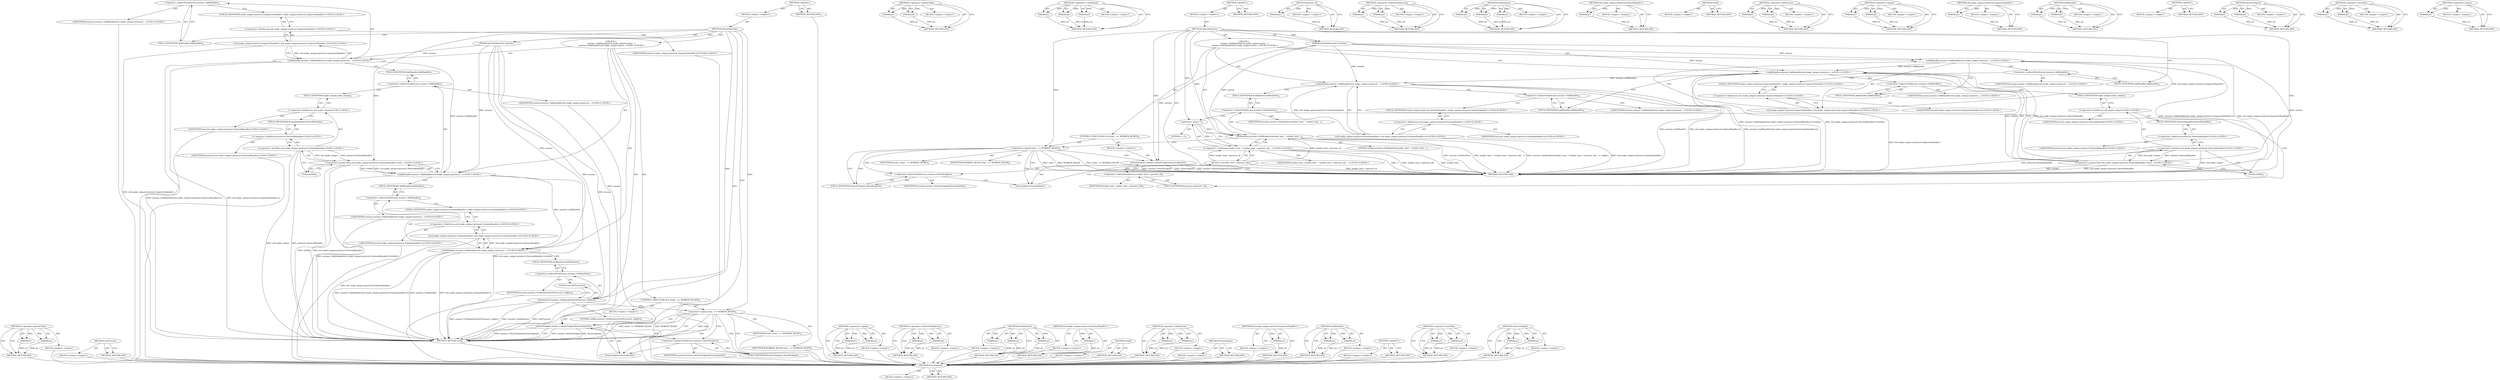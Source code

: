 digraph "&lt;operator&gt;.minus" {
vulnerable_94 [label=<(METHOD,&lt;operator&gt;.greaterThan)>];
vulnerable_95 [label=<(PARAM,p1)>];
vulnerable_96 [label=<(PARAM,p2)>];
vulnerable_97 [label=<(BLOCK,&lt;empty&gt;,&lt;empty&gt;)>];
vulnerable_98 [label=<(METHOD_RETURN,ANY)>];
vulnerable_117 [label=<(METHOD,GetProcess)>];
vulnerable_118 [label=<(BLOCK,&lt;empty&gt;,&lt;empty&gt;)>];
vulnerable_119 [label=<(METHOD_RETURN,ANY)>];
vulnerable_6 [label=<(METHOD,&lt;global&gt;)<SUB>1</SUB>>];
vulnerable_7 [label=<(BLOCK,&lt;empty&gt;,&lt;empty&gt;)<SUB>1</SUB>>];
vulnerable_8 [label=<(METHOD,AttachSession)<SUB>1</SUB>>];
vulnerable_9 [label=<(PARAM,DevToolsSession* session)<SUB>1</SUB>>];
vulnerable_10 [label="<(BLOCK,{
   session-&gt;AddHandler(std::make_unique&lt;proto...,{
   session-&gt;AddHandler(std::make_unique&lt;proto...)<SUB>1</SUB>>"];
vulnerable_11 [label="<(AddHandler,session-&gt;AddHandler(std::make_unique&lt;protocol::...)<SUB>2</SUB>>"];
vulnerable_12 [label=<(&lt;operator&gt;.indirectFieldAccess,session-&gt;AddHandler)<SUB>2</SUB>>];
vulnerable_13 [label="<(IDENTIFIER,session,session-&gt;AddHandler(std::make_unique&lt;protocol::...)<SUB>2</SUB>>"];
vulnerable_14 [label=<(FIELD_IDENTIFIER,AddHandler,AddHandler)<SUB>2</SUB>>];
vulnerable_15 [label="<(std.make_unique&lt;protocol.InspectorHandler&gt;,std::make_unique&lt;protocol::InspectorHandler&gt;())<SUB>2</SUB>>"];
vulnerable_16 [label="<(&lt;operator&gt;.fieldAccess,std::make_unique&lt;protocol::InspectorHandler&gt;)<SUB>2</SUB>>"];
vulnerable_17 [label="<(IDENTIFIER,std,std::make_unique&lt;protocol::InspectorHandler&gt;())<SUB>2</SUB>>"];
vulnerable_18 [label="<(FIELD_IDENTIFIER,make_unique&lt;protocol::InspectorHandler&gt;,make_unique&lt;protocol::InspectorHandler&gt;)<SUB>2</SUB>>"];
vulnerable_19 [label="<(AddHandler,session-&gt;AddHandler(std::make_unique&lt;protocol::...)<SUB>3</SUB>>"];
vulnerable_20 [label=<(&lt;operator&gt;.indirectFieldAccess,session-&gt;AddHandler)<SUB>3</SUB>>];
vulnerable_21 [label="<(IDENTIFIER,session,session-&gt;AddHandler(std::make_unique&lt;protocol::...)<SUB>3</SUB>>"];
vulnerable_22 [label=<(FIELD_IDENTIFIER,AddHandler,AddHandler)<SUB>3</SUB>>];
vulnerable_23 [label="<(&lt;operator&gt;.greaterThan,std::make_unique&lt;protocol::NetworkHandler&gt;(GetI...)<SUB>3</SUB>>"];
vulnerable_24 [label="<(&lt;operator&gt;.lessThan,std::make_unique&lt;protocol::NetworkHandler)<SUB>3</SUB>>"];
vulnerable_25 [label="<(&lt;operator&gt;.fieldAccess,std::make_unique)<SUB>3</SUB>>"];
vulnerable_26 [label="<(IDENTIFIER,std,std::make_unique&lt;protocol::NetworkHandler)<SUB>3</SUB>>"];
vulnerable_27 [label=<(FIELD_IDENTIFIER,make_unique,make_unique)<SUB>3</SUB>>];
vulnerable_28 [label="<(&lt;operator&gt;.fieldAccess,protocol::NetworkHandler)<SUB>3</SUB>>"];
vulnerable_29 [label="<(IDENTIFIER,protocol,std::make_unique&lt;protocol::NetworkHandler)<SUB>3</SUB>>"];
vulnerable_30 [label=<(FIELD_IDENTIFIER,NetworkHandler,NetworkHandler)<SUB>3</SUB>>];
vulnerable_31 [label=<(GetId,GetId())<SUB>3</SUB>>];
vulnerable_32 [label="<(AddHandler,session-&gt;AddHandler(std::make_unique&lt;protocol::...)<SUB>4</SUB>>"];
vulnerable_33 [label=<(&lt;operator&gt;.indirectFieldAccess,session-&gt;AddHandler)<SUB>4</SUB>>];
vulnerable_34 [label="<(IDENTIFIER,session,session-&gt;AddHandler(std::make_unique&lt;protocol::...)<SUB>4</SUB>>"];
vulnerable_35 [label=<(FIELD_IDENTIFIER,AddHandler,AddHandler)<SUB>4</SUB>>];
vulnerable_36 [label="<(std.make_unique&lt;protocol.SchemaHandler&gt;,std::make_unique&lt;protocol::SchemaHandler&gt;())<SUB>4</SUB>>"];
vulnerable_37 [label="<(&lt;operator&gt;.fieldAccess,std::make_unique&lt;protocol::SchemaHandler&gt;)<SUB>4</SUB>>"];
vulnerable_38 [label="<(IDENTIFIER,std,std::make_unique&lt;protocol::SchemaHandler&gt;())<SUB>4</SUB>>"];
vulnerable_39 [label="<(FIELD_IDENTIFIER,make_unique&lt;protocol::SchemaHandler&gt;,make_unique&lt;protocol::SchemaHandler&gt;)<SUB>4</SUB>>"];
vulnerable_40 [label=<(SetRenderer,session-&gt;SetRenderer(GetProcess(), nullptr))<SUB>5</SUB>>];
vulnerable_41 [label=<(&lt;operator&gt;.indirectFieldAccess,session-&gt;SetRenderer)<SUB>5</SUB>>];
vulnerable_42 [label=<(IDENTIFIER,session,session-&gt;SetRenderer(GetProcess(), nullptr))<SUB>5</SUB>>];
vulnerable_43 [label=<(FIELD_IDENTIFIER,SetRenderer,SetRenderer)<SUB>5</SUB>>];
vulnerable_44 [label=<(GetProcess,GetProcess())<SUB>5</SUB>>];
vulnerable_45 [label=<(LITERAL,nullptr,session-&gt;SetRenderer(GetProcess(), nullptr))<SUB>5</SUB>>];
vulnerable_46 [label=<(CONTROL_STRUCTURE,IF,if (state_ == WORKER_READY))<SUB>6</SUB>>];
vulnerable_47 [label=<(&lt;operator&gt;.equals,state_ == WORKER_READY)<SUB>6</SUB>>];
vulnerable_48 [label=<(IDENTIFIER,state_,state_ == WORKER_READY)<SUB>6</SUB>>];
vulnerable_49 [label=<(IDENTIFIER,WORKER_READY,state_ == WORKER_READY)<SUB>6</SUB>>];
vulnerable_50 [label=<(BLOCK,&lt;empty&gt;,&lt;empty&gt;)<SUB>7</SUB>>];
vulnerable_51 [label=<(AttachToAgent,session-&gt;AttachToAgent(EnsureAgent()))<SUB>7</SUB>>];
vulnerable_52 [label=<(&lt;operator&gt;.indirectFieldAccess,session-&gt;AttachToAgent)<SUB>7</SUB>>];
vulnerable_53 [label=<(IDENTIFIER,session,session-&gt;AttachToAgent(EnsureAgent()))<SUB>7</SUB>>];
vulnerable_54 [label=<(FIELD_IDENTIFIER,AttachToAgent,AttachToAgent)<SUB>7</SUB>>];
vulnerable_55 [label=<(EnsureAgent,EnsureAgent())<SUB>7</SUB>>];
vulnerable_56 [label=<(METHOD_RETURN,void)<SUB>1</SUB>>];
vulnerable_58 [label=<(METHOD_RETURN,ANY)<SUB>1</SUB>>];
vulnerable_120 [label=<(METHOD,&lt;operator&gt;.equals)>];
vulnerable_121 [label=<(PARAM,p1)>];
vulnerable_122 [label=<(PARAM,p2)>];
vulnerable_123 [label=<(BLOCK,&lt;empty&gt;,&lt;empty&gt;)>];
vulnerable_124 [label=<(METHOD_RETURN,ANY)>];
vulnerable_80 [label=<(METHOD,&lt;operator&gt;.indirectFieldAccess)>];
vulnerable_81 [label=<(PARAM,p1)>];
vulnerable_82 [label=<(PARAM,p2)>];
vulnerable_83 [label=<(BLOCK,&lt;empty&gt;,&lt;empty&gt;)>];
vulnerable_84 [label=<(METHOD_RETURN,ANY)>];
vulnerable_111 [label=<(METHOD,SetRenderer)>];
vulnerable_112 [label=<(PARAM,p1)>];
vulnerable_113 [label=<(PARAM,p2)>];
vulnerable_114 [label=<(PARAM,p3)>];
vulnerable_115 [label=<(BLOCK,&lt;empty&gt;,&lt;empty&gt;)>];
vulnerable_116 [label=<(METHOD_RETURN,ANY)>];
vulnerable_107 [label=<(METHOD,std.make_unique&lt;protocol.SchemaHandler&gt;)>];
vulnerable_108 [label=<(PARAM,p1)>];
vulnerable_109 [label=<(BLOCK,&lt;empty&gt;,&lt;empty&gt;)>];
vulnerable_110 [label=<(METHOD_RETURN,ANY)>];
vulnerable_104 [label=<(METHOD,GetId)>];
vulnerable_105 [label=<(BLOCK,&lt;empty&gt;,&lt;empty&gt;)>];
vulnerable_106 [label=<(METHOD_RETURN,ANY)>];
vulnerable_89 [label=<(METHOD,&lt;operator&gt;.fieldAccess)>];
vulnerable_90 [label=<(PARAM,p1)>];
vulnerable_91 [label=<(PARAM,p2)>];
vulnerable_92 [label=<(BLOCK,&lt;empty&gt;,&lt;empty&gt;)>];
vulnerable_93 [label=<(METHOD_RETURN,ANY)>];
vulnerable_130 [label=<(METHOD,EnsureAgent)>];
vulnerable_131 [label=<(BLOCK,&lt;empty&gt;,&lt;empty&gt;)>];
vulnerable_132 [label=<(METHOD_RETURN,ANY)>];
vulnerable_85 [label=<(METHOD,std.make_unique&lt;protocol.InspectorHandler&gt;)>];
vulnerable_86 [label=<(PARAM,p1)>];
vulnerable_87 [label=<(BLOCK,&lt;empty&gt;,&lt;empty&gt;)>];
vulnerable_88 [label=<(METHOD_RETURN,ANY)>];
vulnerable_75 [label=<(METHOD,AddHandler)>];
vulnerable_76 [label=<(PARAM,p1)>];
vulnerable_77 [label=<(PARAM,p2)>];
vulnerable_78 [label=<(BLOCK,&lt;empty&gt;,&lt;empty&gt;)>];
vulnerable_79 [label=<(METHOD_RETURN,ANY)>];
vulnerable_69 [label=<(METHOD,&lt;global&gt;)<SUB>1</SUB>>];
vulnerable_70 [label=<(BLOCK,&lt;empty&gt;,&lt;empty&gt;)>];
vulnerable_71 [label=<(METHOD_RETURN,ANY)>];
vulnerable_99 [label=<(METHOD,&lt;operator&gt;.lessThan)>];
vulnerable_100 [label=<(PARAM,p1)>];
vulnerable_101 [label=<(PARAM,p2)>];
vulnerable_102 [label=<(BLOCK,&lt;empty&gt;,&lt;empty&gt;)>];
vulnerable_103 [label=<(METHOD_RETURN,ANY)>];
vulnerable_125 [label=<(METHOD,AttachToAgent)>];
vulnerable_126 [label=<(PARAM,p1)>];
vulnerable_127 [label=<(PARAM,p2)>];
vulnerable_128 [label=<(BLOCK,&lt;empty&gt;,&lt;empty&gt;)>];
vulnerable_129 [label=<(METHOD_RETURN,ANY)>];
fixed_150 [label=<(METHOD,EnsureAgent)>];
fixed_151 [label=<(BLOCK,&lt;empty&gt;,&lt;empty&gt;)>];
fixed_152 [label=<(METHOD_RETURN,ANY)>];
fixed_103 [label=<(METHOD,&lt;operator&gt;.greaterThan)>];
fixed_104 [label=<(PARAM,p1)>];
fixed_105 [label=<(PARAM,p2)>];
fixed_106 [label=<(BLOCK,&lt;empty&gt;,&lt;empty&gt;)>];
fixed_107 [label=<(METHOD_RETURN,ANY)>];
fixed_126 [label=<(METHOD,&lt;operator&gt;.conditional)>];
fixed_127 [label=<(PARAM,p1)>];
fixed_128 [label=<(PARAM,p2)>];
fixed_129 [label=<(PARAM,p3)>];
fixed_130 [label=<(BLOCK,&lt;empty&gt;,&lt;empty&gt;)>];
fixed_131 [label=<(METHOD_RETURN,ANY)>];
fixed_6 [label=<(METHOD,&lt;global&gt;)<SUB>1</SUB>>];
fixed_7 [label=<(BLOCK,&lt;empty&gt;,&lt;empty&gt;)<SUB>1</SUB>>];
fixed_8 [label=<(METHOD,AttachSession)<SUB>1</SUB>>];
fixed_9 [label=<(PARAM,DevToolsSession* session)<SUB>1</SUB>>];
fixed_10 [label="<(BLOCK,{
   session-&gt;AddHandler(std::make_unique&lt;proto...,{
   session-&gt;AddHandler(std::make_unique&lt;proto...)<SUB>1</SUB>>"];
fixed_11 [label="<(AddHandler,session-&gt;AddHandler(std::make_unique&lt;protocol::...)<SUB>2</SUB>>"];
fixed_12 [label=<(&lt;operator&gt;.indirectFieldAccess,session-&gt;AddHandler)<SUB>2</SUB>>];
fixed_13 [label="<(IDENTIFIER,session,session-&gt;AddHandler(std::make_unique&lt;protocol::...)<SUB>2</SUB>>"];
fixed_14 [label=<(FIELD_IDENTIFIER,AddHandler,AddHandler)<SUB>2</SUB>>];
fixed_15 [label="<(std.make_unique&lt;protocol.InspectorHandler&gt;,std::make_unique&lt;protocol::InspectorHandler&gt;())<SUB>2</SUB>>"];
fixed_16 [label="<(&lt;operator&gt;.fieldAccess,std::make_unique&lt;protocol::InspectorHandler&gt;)<SUB>2</SUB>>"];
fixed_17 [label="<(IDENTIFIER,std,std::make_unique&lt;protocol::InspectorHandler&gt;())<SUB>2</SUB>>"];
fixed_18 [label="<(FIELD_IDENTIFIER,make_unique&lt;protocol::InspectorHandler&gt;,make_unique&lt;protocol::InspectorHandler&gt;)<SUB>2</SUB>>"];
fixed_19 [label="<(AddHandler,session-&gt;AddHandler(std::make_unique&lt;protocol::...)<SUB>3</SUB>>"];
fixed_20 [label=<(&lt;operator&gt;.indirectFieldAccess,session-&gt;AddHandler)<SUB>3</SUB>>];
fixed_21 [label="<(IDENTIFIER,session,session-&gt;AddHandler(std::make_unique&lt;protocol::...)<SUB>3</SUB>>"];
fixed_22 [label=<(FIELD_IDENTIFIER,AddHandler,AddHandler)<SUB>3</SUB>>];
fixed_23 [label="<(&lt;operator&gt;.greaterThan,std::make_unique&lt;protocol::NetworkHandler&gt;(GetI...)<SUB>3</SUB>>"];
fixed_24 [label="<(&lt;operator&gt;.lessThan,std::make_unique&lt;protocol::NetworkHandler)<SUB>3</SUB>>"];
fixed_25 [label="<(&lt;operator&gt;.fieldAccess,std::make_unique)<SUB>3</SUB>>"];
fixed_26 [label="<(IDENTIFIER,std,std::make_unique&lt;protocol::NetworkHandler)<SUB>3</SUB>>"];
fixed_27 [label=<(FIELD_IDENTIFIER,make_unique,make_unique)<SUB>3</SUB>>];
fixed_28 [label="<(&lt;operator&gt;.fieldAccess,protocol::NetworkHandler)<SUB>3</SUB>>"];
fixed_29 [label="<(IDENTIFIER,protocol,std::make_unique&lt;protocol::NetworkHandler)<SUB>3</SUB>>"];
fixed_30 [label=<(FIELD_IDENTIFIER,NetworkHandler,NetworkHandler)<SUB>3</SUB>>];
fixed_31 [label=<(GetId,GetId())<SUB>3</SUB>>];
fixed_32 [label="<(AddHandler,session-&gt;AddHandler(std::make_unique&lt;protocol::...)<SUB>4</SUB>>"];
fixed_33 [label=<(&lt;operator&gt;.indirectFieldAccess,session-&gt;AddHandler)<SUB>4</SUB>>];
fixed_34 [label="<(IDENTIFIER,session,session-&gt;AddHandler(std::make_unique&lt;protocol::...)<SUB>4</SUB>>"];
fixed_35 [label=<(FIELD_IDENTIFIER,AddHandler,AddHandler)<SUB>4</SUB>>];
fixed_36 [label="<(std.make_unique&lt;protocol.SchemaHandler&gt;,std::make_unique&lt;protocol::SchemaHandler&gt;())<SUB>4</SUB>>"];
fixed_37 [label="<(&lt;operator&gt;.fieldAccess,std::make_unique&lt;protocol::SchemaHandler&gt;)<SUB>4</SUB>>"];
fixed_38 [label="<(IDENTIFIER,std,std::make_unique&lt;protocol::SchemaHandler&gt;())<SUB>4</SUB>>"];
fixed_39 [label="<(FIELD_IDENTIFIER,make_unique&lt;protocol::SchemaHandler&gt;,make_unique&lt;protocol::SchemaHandler&gt;)<SUB>4</SUB>>"];
fixed_40 [label=<(SetRenderer,session-&gt;SetRenderer(worker_host_ ? worker_host...)<SUB>5</SUB>>];
fixed_41 [label=<(&lt;operator&gt;.indirectFieldAccess,session-&gt;SetRenderer)<SUB>5</SUB>>];
fixed_42 [label=<(IDENTIFIER,session,session-&gt;SetRenderer(worker_host_ ? worker_host...)<SUB>5</SUB>>];
fixed_43 [label=<(FIELD_IDENTIFIER,SetRenderer,SetRenderer)<SUB>5</SUB>>];
fixed_44 [label="<(&lt;operator&gt;.conditional,worker_host_ ? worker_host_-&gt;process_id() : -1)<SUB>5</SUB>>"];
fixed_45 [label="<(IDENTIFIER,worker_host_,worker_host_ ? worker_host_-&gt;process_id() : -1)<SUB>5</SUB>>"];
fixed_46 [label=<(process_id,worker_host_-&gt;process_id())<SUB>5</SUB>>];
fixed_47 [label=<(&lt;operator&gt;.indirectFieldAccess,worker_host_-&gt;process_id)<SUB>5</SUB>>];
fixed_48 [label=<(IDENTIFIER,worker_host_,worker_host_-&gt;process_id())<SUB>5</SUB>>];
fixed_49 [label=<(FIELD_IDENTIFIER,process_id,process_id)<SUB>5</SUB>>];
fixed_50 [label=<(&lt;operator&gt;.minus,-1)<SUB>5</SUB>>];
fixed_51 [label=<(LITERAL,1,-1)<SUB>5</SUB>>];
fixed_52 [label=<(LITERAL,nullptr,session-&gt;SetRenderer(worker_host_ ? worker_host...)<SUB>5</SUB>>];
fixed_53 [label=<(CONTROL_STRUCTURE,IF,if (state_ == WORKER_READY))<SUB>6</SUB>>];
fixed_54 [label=<(&lt;operator&gt;.equals,state_ == WORKER_READY)<SUB>6</SUB>>];
fixed_55 [label=<(IDENTIFIER,state_,state_ == WORKER_READY)<SUB>6</SUB>>];
fixed_56 [label=<(IDENTIFIER,WORKER_READY,state_ == WORKER_READY)<SUB>6</SUB>>];
fixed_57 [label=<(BLOCK,&lt;empty&gt;,&lt;empty&gt;)<SUB>7</SUB>>];
fixed_58 [label=<(AttachToAgent,session-&gt;AttachToAgent(EnsureAgent()))<SUB>7</SUB>>];
fixed_59 [label=<(&lt;operator&gt;.indirectFieldAccess,session-&gt;AttachToAgent)<SUB>7</SUB>>];
fixed_60 [label=<(IDENTIFIER,session,session-&gt;AttachToAgent(EnsureAgent()))<SUB>7</SUB>>];
fixed_61 [label=<(FIELD_IDENTIFIER,AttachToAgent,AttachToAgent)<SUB>7</SUB>>];
fixed_62 [label=<(EnsureAgent,EnsureAgent())<SUB>7</SUB>>];
fixed_63 [label=<(METHOD_RETURN,void)<SUB>1</SUB>>];
fixed_65 [label=<(METHOD_RETURN,ANY)<SUB>1</SUB>>];
fixed_132 [label=<(METHOD,process_id)>];
fixed_133 [label=<(PARAM,p1)>];
fixed_134 [label=<(BLOCK,&lt;empty&gt;,&lt;empty&gt;)>];
fixed_135 [label=<(METHOD_RETURN,ANY)>];
fixed_89 [label=<(METHOD,&lt;operator&gt;.indirectFieldAccess)>];
fixed_90 [label=<(PARAM,p1)>];
fixed_91 [label=<(PARAM,p2)>];
fixed_92 [label=<(BLOCK,&lt;empty&gt;,&lt;empty&gt;)>];
fixed_93 [label=<(METHOD_RETURN,ANY)>];
fixed_120 [label=<(METHOD,SetRenderer)>];
fixed_121 [label=<(PARAM,p1)>];
fixed_122 [label=<(PARAM,p2)>];
fixed_123 [label=<(PARAM,p3)>];
fixed_124 [label=<(BLOCK,&lt;empty&gt;,&lt;empty&gt;)>];
fixed_125 [label=<(METHOD_RETURN,ANY)>];
fixed_116 [label=<(METHOD,std.make_unique&lt;protocol.SchemaHandler&gt;)>];
fixed_117 [label=<(PARAM,p1)>];
fixed_118 [label=<(BLOCK,&lt;empty&gt;,&lt;empty&gt;)>];
fixed_119 [label=<(METHOD_RETURN,ANY)>];
fixed_113 [label=<(METHOD,GetId)>];
fixed_114 [label=<(BLOCK,&lt;empty&gt;,&lt;empty&gt;)>];
fixed_115 [label=<(METHOD_RETURN,ANY)>];
fixed_98 [label=<(METHOD,&lt;operator&gt;.fieldAccess)>];
fixed_99 [label=<(PARAM,p1)>];
fixed_100 [label=<(PARAM,p2)>];
fixed_101 [label=<(BLOCK,&lt;empty&gt;,&lt;empty&gt;)>];
fixed_102 [label=<(METHOD_RETURN,ANY)>];
fixed_140 [label=<(METHOD,&lt;operator&gt;.equals)>];
fixed_141 [label=<(PARAM,p1)>];
fixed_142 [label=<(PARAM,p2)>];
fixed_143 [label=<(BLOCK,&lt;empty&gt;,&lt;empty&gt;)>];
fixed_144 [label=<(METHOD_RETURN,ANY)>];
fixed_94 [label=<(METHOD,std.make_unique&lt;protocol.InspectorHandler&gt;)>];
fixed_95 [label=<(PARAM,p1)>];
fixed_96 [label=<(BLOCK,&lt;empty&gt;,&lt;empty&gt;)>];
fixed_97 [label=<(METHOD_RETURN,ANY)>];
fixed_84 [label=<(METHOD,AddHandler)>];
fixed_85 [label=<(PARAM,p1)>];
fixed_86 [label=<(PARAM,p2)>];
fixed_87 [label=<(BLOCK,&lt;empty&gt;,&lt;empty&gt;)>];
fixed_88 [label=<(METHOD_RETURN,ANY)>];
fixed_78 [label=<(METHOD,&lt;global&gt;)<SUB>1</SUB>>];
fixed_79 [label=<(BLOCK,&lt;empty&gt;,&lt;empty&gt;)>];
fixed_80 [label=<(METHOD_RETURN,ANY)>];
fixed_145 [label=<(METHOD,AttachToAgent)>];
fixed_146 [label=<(PARAM,p1)>];
fixed_147 [label=<(PARAM,p2)>];
fixed_148 [label=<(BLOCK,&lt;empty&gt;,&lt;empty&gt;)>];
fixed_149 [label=<(METHOD_RETURN,ANY)>];
fixed_108 [label=<(METHOD,&lt;operator&gt;.lessThan)>];
fixed_109 [label=<(PARAM,p1)>];
fixed_110 [label=<(PARAM,p2)>];
fixed_111 [label=<(BLOCK,&lt;empty&gt;,&lt;empty&gt;)>];
fixed_112 [label=<(METHOD_RETURN,ANY)>];
fixed_136 [label=<(METHOD,&lt;operator&gt;.minus)>];
fixed_137 [label=<(PARAM,p1)>];
fixed_138 [label=<(BLOCK,&lt;empty&gt;,&lt;empty&gt;)>];
fixed_139 [label=<(METHOD_RETURN,ANY)>];
vulnerable_94 -> vulnerable_95  [key=0, label="AST: "];
vulnerable_94 -> vulnerable_95  [key=1, label="DDG: "];
vulnerable_94 -> vulnerable_97  [key=0, label="AST: "];
vulnerable_94 -> vulnerable_96  [key=0, label="AST: "];
vulnerable_94 -> vulnerable_96  [key=1, label="DDG: "];
vulnerable_94 -> vulnerable_98  [key=0, label="AST: "];
vulnerable_94 -> vulnerable_98  [key=1, label="CFG: "];
vulnerable_95 -> vulnerable_98  [key=0, label="DDG: p1"];
vulnerable_96 -> vulnerable_98  [key=0, label="DDG: p2"];
vulnerable_97 -> fixed_150  [key=0];
vulnerable_98 -> fixed_150  [key=0];
vulnerable_117 -> vulnerable_118  [key=0, label="AST: "];
vulnerable_117 -> vulnerable_119  [key=0, label="AST: "];
vulnerable_117 -> vulnerable_119  [key=1, label="CFG: "];
vulnerable_118 -> fixed_150  [key=0];
vulnerable_119 -> fixed_150  [key=0];
vulnerable_6 -> vulnerable_7  [key=0, label="AST: "];
vulnerable_6 -> vulnerable_58  [key=0, label="AST: "];
vulnerable_6 -> vulnerable_58  [key=1, label="CFG: "];
vulnerable_7 -> vulnerable_8  [key=0, label="AST: "];
vulnerable_8 -> vulnerable_9  [key=0, label="AST: "];
vulnerable_8 -> vulnerable_9  [key=1, label="DDG: "];
vulnerable_8 -> vulnerable_10  [key=0, label="AST: "];
vulnerable_8 -> vulnerable_56  [key=0, label="AST: "];
vulnerable_8 -> vulnerable_14  [key=0, label="CFG: "];
vulnerable_8 -> vulnerable_40  [key=0, label="DDG: "];
vulnerable_8 -> vulnerable_23  [key=0, label="DDG: "];
vulnerable_8 -> vulnerable_47  [key=0, label="DDG: "];
vulnerable_8 -> vulnerable_51  [key=0, label="DDG: "];
vulnerable_9 -> vulnerable_56  [key=0, label="DDG: session"];
vulnerable_9 -> vulnerable_11  [key=0, label="DDG: session"];
vulnerable_9 -> vulnerable_19  [key=0, label="DDG: session"];
vulnerable_9 -> vulnerable_32  [key=0, label="DDG: session"];
vulnerable_9 -> vulnerable_40  [key=0, label="DDG: session"];
vulnerable_9 -> vulnerable_51  [key=0, label="DDG: session"];
vulnerable_10 -> vulnerable_11  [key=0, label="AST: "];
vulnerable_10 -> vulnerable_19  [key=0, label="AST: "];
vulnerable_10 -> vulnerable_32  [key=0, label="AST: "];
vulnerable_10 -> vulnerable_40  [key=0, label="AST: "];
vulnerable_10 -> vulnerable_46  [key=0, label="AST: "];
vulnerable_11 -> vulnerable_12  [key=0, label="AST: "];
vulnerable_11 -> vulnerable_15  [key=0, label="AST: "];
vulnerable_11 -> vulnerable_22  [key=0, label="CFG: "];
vulnerable_11 -> vulnerable_56  [key=0, label="DDG: std::make_unique&lt;protocol::InspectorHandler&gt;()"];
vulnerable_11 -> vulnerable_56  [key=1, label="DDG: session-&gt;AddHandler(std::make_unique&lt;protocol::InspectorHandler&gt;())"];
vulnerable_11 -> vulnerable_19  [key=0, label="DDG: session-&gt;AddHandler"];
vulnerable_12 -> vulnerable_13  [key=0, label="AST: "];
vulnerable_12 -> vulnerable_14  [key=0, label="AST: "];
vulnerable_12 -> vulnerable_18  [key=0, label="CFG: "];
vulnerable_13 -> fixed_150  [key=0];
vulnerable_14 -> vulnerable_12  [key=0, label="CFG: "];
vulnerable_15 -> vulnerable_16  [key=0, label="AST: "];
vulnerable_15 -> vulnerable_11  [key=0, label="CFG: "];
vulnerable_15 -> vulnerable_11  [key=1, label="DDG: std::make_unique&lt;protocol::InspectorHandler&gt;"];
vulnerable_15 -> vulnerable_56  [key=0, label="DDG: std::make_unique&lt;protocol::InspectorHandler&gt;"];
vulnerable_16 -> vulnerable_17  [key=0, label="AST: "];
vulnerable_16 -> vulnerable_18  [key=0, label="AST: "];
vulnerable_16 -> vulnerable_15  [key=0, label="CFG: "];
vulnerable_17 -> fixed_150  [key=0];
vulnerable_18 -> vulnerable_16  [key=0, label="CFG: "];
vulnerable_19 -> vulnerable_20  [key=0, label="AST: "];
vulnerable_19 -> vulnerable_23  [key=0, label="AST: "];
vulnerable_19 -> vulnerable_35  [key=0, label="CFG: "];
vulnerable_19 -> vulnerable_56  [key=0, label="DDG: std::make_unique&lt;protocol::NetworkHandler&gt;(GetId())"];
vulnerable_19 -> vulnerable_56  [key=1, label="DDG: session-&gt;AddHandler(std::make_unique&lt;protocol::NetworkHandler&gt;(GetId()))"];
vulnerable_19 -> vulnerable_32  [key=0, label="DDG: session-&gt;AddHandler"];
vulnerable_20 -> vulnerable_21  [key=0, label="AST: "];
vulnerable_20 -> vulnerable_22  [key=0, label="AST: "];
vulnerable_20 -> vulnerable_27  [key=0, label="CFG: "];
vulnerable_21 -> fixed_150  [key=0];
vulnerable_22 -> vulnerable_20  [key=0, label="CFG: "];
vulnerable_23 -> vulnerable_24  [key=0, label="AST: "];
vulnerable_23 -> vulnerable_31  [key=0, label="AST: "];
vulnerable_23 -> vulnerable_19  [key=0, label="CFG: "];
vulnerable_23 -> vulnerable_19  [key=1, label="DDG: std::make_unique&lt;protocol::NetworkHandler"];
vulnerable_23 -> vulnerable_19  [key=2, label="DDG: GetId()"];
vulnerable_23 -> vulnerable_56  [key=0, label="DDG: std::make_unique&lt;protocol::NetworkHandler"];
vulnerable_23 -> vulnerable_56  [key=1, label="DDG: GetId()"];
vulnerable_24 -> vulnerable_25  [key=0, label="AST: "];
vulnerable_24 -> vulnerable_28  [key=0, label="AST: "];
vulnerable_24 -> vulnerable_31  [key=0, label="CFG: "];
vulnerable_24 -> vulnerable_56  [key=0, label="DDG: std::make_unique"];
vulnerable_24 -> vulnerable_56  [key=1, label="DDG: protocol::NetworkHandler"];
vulnerable_24 -> vulnerable_23  [key=0, label="DDG: std::make_unique"];
vulnerable_24 -> vulnerable_23  [key=1, label="DDG: protocol::NetworkHandler"];
vulnerable_25 -> vulnerable_26  [key=0, label="AST: "];
vulnerable_25 -> vulnerable_27  [key=0, label="AST: "];
vulnerable_25 -> vulnerable_30  [key=0, label="CFG: "];
vulnerable_26 -> fixed_150  [key=0];
vulnerable_27 -> vulnerable_25  [key=0, label="CFG: "];
vulnerable_28 -> vulnerable_29  [key=0, label="AST: "];
vulnerable_28 -> vulnerable_30  [key=0, label="AST: "];
vulnerable_28 -> vulnerable_24  [key=0, label="CFG: "];
vulnerable_29 -> fixed_150  [key=0];
vulnerable_30 -> vulnerable_28  [key=0, label="CFG: "];
vulnerable_31 -> vulnerable_23  [key=0, label="CFG: "];
vulnerable_32 -> vulnerable_33  [key=0, label="AST: "];
vulnerable_32 -> vulnerable_36  [key=0, label="AST: "];
vulnerable_32 -> vulnerable_43  [key=0, label="CFG: "];
vulnerable_32 -> vulnerable_56  [key=0, label="DDG: session-&gt;AddHandler"];
vulnerable_32 -> vulnerable_56  [key=1, label="DDG: std::make_unique&lt;protocol::SchemaHandler&gt;()"];
vulnerable_32 -> vulnerable_56  [key=2, label="DDG: session-&gt;AddHandler(std::make_unique&lt;protocol::SchemaHandler&gt;())"];
vulnerable_33 -> vulnerable_34  [key=0, label="AST: "];
vulnerable_33 -> vulnerable_35  [key=0, label="AST: "];
vulnerable_33 -> vulnerable_39  [key=0, label="CFG: "];
vulnerable_34 -> fixed_150  [key=0];
vulnerable_35 -> vulnerable_33  [key=0, label="CFG: "];
vulnerable_36 -> vulnerable_37  [key=0, label="AST: "];
vulnerable_36 -> vulnerable_32  [key=0, label="CFG: "];
vulnerable_36 -> vulnerable_32  [key=1, label="DDG: std::make_unique&lt;protocol::SchemaHandler&gt;"];
vulnerable_36 -> vulnerable_56  [key=0, label="DDG: std::make_unique&lt;protocol::SchemaHandler&gt;"];
vulnerable_37 -> vulnerable_38  [key=0, label="AST: "];
vulnerable_37 -> vulnerable_39  [key=0, label="AST: "];
vulnerable_37 -> vulnerable_36  [key=0, label="CFG: "];
vulnerable_38 -> fixed_150  [key=0];
vulnerable_39 -> vulnerable_37  [key=0, label="CFG: "];
vulnerable_40 -> vulnerable_41  [key=0, label="AST: "];
vulnerable_40 -> vulnerable_44  [key=0, label="AST: "];
vulnerable_40 -> vulnerable_45  [key=0, label="AST: "];
vulnerable_40 -> vulnerable_47  [key=0, label="CFG: "];
vulnerable_40 -> vulnerable_56  [key=0, label="DDG: session-&gt;SetRenderer"];
vulnerable_40 -> vulnerable_56  [key=1, label="DDG: GetProcess()"];
vulnerable_40 -> vulnerable_56  [key=2, label="DDG: session-&gt;SetRenderer(GetProcess(), nullptr)"];
vulnerable_41 -> vulnerable_42  [key=0, label="AST: "];
vulnerable_41 -> vulnerable_43  [key=0, label="AST: "];
vulnerable_41 -> vulnerable_44  [key=0, label="CFG: "];
vulnerable_42 -> fixed_150  [key=0];
vulnerable_43 -> vulnerable_41  [key=0, label="CFG: "];
vulnerable_44 -> vulnerable_40  [key=0, label="CFG: "];
vulnerable_45 -> fixed_150  [key=0];
vulnerable_46 -> vulnerable_47  [key=0, label="AST: "];
vulnerable_46 -> vulnerable_50  [key=0, label="AST: "];
vulnerable_47 -> vulnerable_48  [key=0, label="AST: "];
vulnerable_47 -> vulnerable_49  [key=0, label="AST: "];
vulnerable_47 -> vulnerable_56  [key=0, label="CFG: "];
vulnerable_47 -> vulnerable_56  [key=1, label="DDG: state_"];
vulnerable_47 -> vulnerable_56  [key=2, label="DDG: state_ == WORKER_READY"];
vulnerable_47 -> vulnerable_56  [key=3, label="DDG: WORKER_READY"];
vulnerable_47 -> vulnerable_54  [key=0, label="CFG: "];
vulnerable_47 -> vulnerable_54  [key=1, label="CDG: "];
vulnerable_47 -> vulnerable_51  [key=0, label="CDG: "];
vulnerable_47 -> vulnerable_52  [key=0, label="CDG: "];
vulnerable_47 -> vulnerable_55  [key=0, label="CDG: "];
vulnerable_48 -> fixed_150  [key=0];
vulnerable_49 -> fixed_150  [key=0];
vulnerable_50 -> vulnerable_51  [key=0, label="AST: "];
vulnerable_51 -> vulnerable_52  [key=0, label="AST: "];
vulnerable_51 -> vulnerable_55  [key=0, label="AST: "];
vulnerable_51 -> vulnerable_56  [key=0, label="CFG: "];
vulnerable_51 -> vulnerable_56  [key=1, label="DDG: session-&gt;AttachToAgent"];
vulnerable_51 -> vulnerable_56  [key=2, label="DDG: EnsureAgent()"];
vulnerable_51 -> vulnerable_56  [key=3, label="DDG: session-&gt;AttachToAgent(EnsureAgent())"];
vulnerable_52 -> vulnerable_53  [key=0, label="AST: "];
vulnerable_52 -> vulnerable_54  [key=0, label="AST: "];
vulnerable_52 -> vulnerable_55  [key=0, label="CFG: "];
vulnerable_53 -> fixed_150  [key=0];
vulnerable_54 -> vulnerable_52  [key=0, label="CFG: "];
vulnerable_55 -> vulnerable_51  [key=0, label="CFG: "];
vulnerable_56 -> fixed_150  [key=0];
vulnerable_58 -> fixed_150  [key=0];
vulnerable_120 -> vulnerable_121  [key=0, label="AST: "];
vulnerable_120 -> vulnerable_121  [key=1, label="DDG: "];
vulnerable_120 -> vulnerable_123  [key=0, label="AST: "];
vulnerable_120 -> vulnerable_122  [key=0, label="AST: "];
vulnerable_120 -> vulnerable_122  [key=1, label="DDG: "];
vulnerable_120 -> vulnerable_124  [key=0, label="AST: "];
vulnerable_120 -> vulnerable_124  [key=1, label="CFG: "];
vulnerable_121 -> vulnerable_124  [key=0, label="DDG: p1"];
vulnerable_122 -> vulnerable_124  [key=0, label="DDG: p2"];
vulnerable_123 -> fixed_150  [key=0];
vulnerable_124 -> fixed_150  [key=0];
vulnerable_80 -> vulnerable_81  [key=0, label="AST: "];
vulnerable_80 -> vulnerable_81  [key=1, label="DDG: "];
vulnerable_80 -> vulnerable_83  [key=0, label="AST: "];
vulnerable_80 -> vulnerable_82  [key=0, label="AST: "];
vulnerable_80 -> vulnerable_82  [key=1, label="DDG: "];
vulnerable_80 -> vulnerable_84  [key=0, label="AST: "];
vulnerable_80 -> vulnerable_84  [key=1, label="CFG: "];
vulnerable_81 -> vulnerable_84  [key=0, label="DDG: p1"];
vulnerable_82 -> vulnerable_84  [key=0, label="DDG: p2"];
vulnerable_83 -> fixed_150  [key=0];
vulnerable_84 -> fixed_150  [key=0];
vulnerable_111 -> vulnerable_112  [key=0, label="AST: "];
vulnerable_111 -> vulnerable_112  [key=1, label="DDG: "];
vulnerable_111 -> vulnerable_115  [key=0, label="AST: "];
vulnerable_111 -> vulnerable_113  [key=0, label="AST: "];
vulnerable_111 -> vulnerable_113  [key=1, label="DDG: "];
vulnerable_111 -> vulnerable_116  [key=0, label="AST: "];
vulnerable_111 -> vulnerable_116  [key=1, label="CFG: "];
vulnerable_111 -> vulnerable_114  [key=0, label="AST: "];
vulnerable_111 -> vulnerable_114  [key=1, label="DDG: "];
vulnerable_112 -> vulnerable_116  [key=0, label="DDG: p1"];
vulnerable_113 -> vulnerable_116  [key=0, label="DDG: p2"];
vulnerable_114 -> vulnerable_116  [key=0, label="DDG: p3"];
vulnerable_115 -> fixed_150  [key=0];
vulnerable_116 -> fixed_150  [key=0];
vulnerable_107 -> vulnerable_108  [key=0, label="AST: "];
vulnerable_107 -> vulnerable_108  [key=1, label="DDG: "];
vulnerable_107 -> vulnerable_109  [key=0, label="AST: "];
vulnerable_107 -> vulnerable_110  [key=0, label="AST: "];
vulnerable_107 -> vulnerable_110  [key=1, label="CFG: "];
vulnerable_108 -> vulnerable_110  [key=0, label="DDG: p1"];
vulnerable_109 -> fixed_150  [key=0];
vulnerable_110 -> fixed_150  [key=0];
vulnerable_104 -> vulnerable_105  [key=0, label="AST: "];
vulnerable_104 -> vulnerable_106  [key=0, label="AST: "];
vulnerable_104 -> vulnerable_106  [key=1, label="CFG: "];
vulnerable_105 -> fixed_150  [key=0];
vulnerable_106 -> fixed_150  [key=0];
vulnerable_89 -> vulnerable_90  [key=0, label="AST: "];
vulnerable_89 -> vulnerable_90  [key=1, label="DDG: "];
vulnerable_89 -> vulnerable_92  [key=0, label="AST: "];
vulnerable_89 -> vulnerable_91  [key=0, label="AST: "];
vulnerable_89 -> vulnerable_91  [key=1, label="DDG: "];
vulnerable_89 -> vulnerable_93  [key=0, label="AST: "];
vulnerable_89 -> vulnerable_93  [key=1, label="CFG: "];
vulnerable_90 -> vulnerable_93  [key=0, label="DDG: p1"];
vulnerable_91 -> vulnerable_93  [key=0, label="DDG: p2"];
vulnerable_92 -> fixed_150  [key=0];
vulnerable_93 -> fixed_150  [key=0];
vulnerable_130 -> vulnerable_131  [key=0, label="AST: "];
vulnerable_130 -> vulnerable_132  [key=0, label="AST: "];
vulnerable_130 -> vulnerable_132  [key=1, label="CFG: "];
vulnerable_131 -> fixed_150  [key=0];
vulnerable_132 -> fixed_150  [key=0];
vulnerable_85 -> vulnerable_86  [key=0, label="AST: "];
vulnerable_85 -> vulnerable_86  [key=1, label="DDG: "];
vulnerable_85 -> vulnerable_87  [key=0, label="AST: "];
vulnerable_85 -> vulnerable_88  [key=0, label="AST: "];
vulnerable_85 -> vulnerable_88  [key=1, label="CFG: "];
vulnerable_86 -> vulnerable_88  [key=0, label="DDG: p1"];
vulnerable_87 -> fixed_150  [key=0];
vulnerable_88 -> fixed_150  [key=0];
vulnerable_75 -> vulnerable_76  [key=0, label="AST: "];
vulnerable_75 -> vulnerable_76  [key=1, label="DDG: "];
vulnerable_75 -> vulnerable_78  [key=0, label="AST: "];
vulnerable_75 -> vulnerable_77  [key=0, label="AST: "];
vulnerable_75 -> vulnerable_77  [key=1, label="DDG: "];
vulnerable_75 -> vulnerable_79  [key=0, label="AST: "];
vulnerable_75 -> vulnerable_79  [key=1, label="CFG: "];
vulnerable_76 -> vulnerable_79  [key=0, label="DDG: p1"];
vulnerable_77 -> vulnerable_79  [key=0, label="DDG: p2"];
vulnerable_78 -> fixed_150  [key=0];
vulnerable_79 -> fixed_150  [key=0];
vulnerable_69 -> vulnerable_70  [key=0, label="AST: "];
vulnerable_69 -> vulnerable_71  [key=0, label="AST: "];
vulnerable_69 -> vulnerable_71  [key=1, label="CFG: "];
vulnerable_70 -> fixed_150  [key=0];
vulnerable_71 -> fixed_150  [key=0];
vulnerable_99 -> vulnerable_100  [key=0, label="AST: "];
vulnerable_99 -> vulnerable_100  [key=1, label="DDG: "];
vulnerable_99 -> vulnerable_102  [key=0, label="AST: "];
vulnerable_99 -> vulnerable_101  [key=0, label="AST: "];
vulnerable_99 -> vulnerable_101  [key=1, label="DDG: "];
vulnerable_99 -> vulnerable_103  [key=0, label="AST: "];
vulnerable_99 -> vulnerable_103  [key=1, label="CFG: "];
vulnerable_100 -> vulnerable_103  [key=0, label="DDG: p1"];
vulnerable_101 -> vulnerable_103  [key=0, label="DDG: p2"];
vulnerable_102 -> fixed_150  [key=0];
vulnerable_103 -> fixed_150  [key=0];
vulnerable_125 -> vulnerable_126  [key=0, label="AST: "];
vulnerable_125 -> vulnerable_126  [key=1, label="DDG: "];
vulnerable_125 -> vulnerable_128  [key=0, label="AST: "];
vulnerable_125 -> vulnerable_127  [key=0, label="AST: "];
vulnerable_125 -> vulnerable_127  [key=1, label="DDG: "];
vulnerable_125 -> vulnerable_129  [key=0, label="AST: "];
vulnerable_125 -> vulnerable_129  [key=1, label="CFG: "];
vulnerable_126 -> vulnerable_129  [key=0, label="DDG: p1"];
vulnerable_127 -> vulnerable_129  [key=0, label="DDG: p2"];
vulnerable_128 -> fixed_150  [key=0];
vulnerable_129 -> fixed_150  [key=0];
fixed_150 -> fixed_151  [key=0, label="AST: "];
fixed_150 -> fixed_152  [key=0, label="AST: "];
fixed_150 -> fixed_152  [key=1, label="CFG: "];
fixed_103 -> fixed_104  [key=0, label="AST: "];
fixed_103 -> fixed_104  [key=1, label="DDG: "];
fixed_103 -> fixed_106  [key=0, label="AST: "];
fixed_103 -> fixed_105  [key=0, label="AST: "];
fixed_103 -> fixed_105  [key=1, label="DDG: "];
fixed_103 -> fixed_107  [key=0, label="AST: "];
fixed_103 -> fixed_107  [key=1, label="CFG: "];
fixed_104 -> fixed_107  [key=0, label="DDG: p1"];
fixed_105 -> fixed_107  [key=0, label="DDG: p2"];
fixed_126 -> fixed_127  [key=0, label="AST: "];
fixed_126 -> fixed_127  [key=1, label="DDG: "];
fixed_126 -> fixed_130  [key=0, label="AST: "];
fixed_126 -> fixed_128  [key=0, label="AST: "];
fixed_126 -> fixed_128  [key=1, label="DDG: "];
fixed_126 -> fixed_131  [key=0, label="AST: "];
fixed_126 -> fixed_131  [key=1, label="CFG: "];
fixed_126 -> fixed_129  [key=0, label="AST: "];
fixed_126 -> fixed_129  [key=1, label="DDG: "];
fixed_127 -> fixed_131  [key=0, label="DDG: p1"];
fixed_128 -> fixed_131  [key=0, label="DDG: p2"];
fixed_129 -> fixed_131  [key=0, label="DDG: p3"];
fixed_6 -> fixed_7  [key=0, label="AST: "];
fixed_6 -> fixed_65  [key=0, label="AST: "];
fixed_6 -> fixed_65  [key=1, label="CFG: "];
fixed_7 -> fixed_8  [key=0, label="AST: "];
fixed_8 -> fixed_9  [key=0, label="AST: "];
fixed_8 -> fixed_9  [key=1, label="DDG: "];
fixed_8 -> fixed_10  [key=0, label="AST: "];
fixed_8 -> fixed_63  [key=0, label="AST: "];
fixed_8 -> fixed_14  [key=0, label="CFG: "];
fixed_8 -> fixed_40  [key=0, label="DDG: "];
fixed_8 -> fixed_23  [key=0, label="DDG: "];
fixed_8 -> fixed_54  [key=0, label="DDG: "];
fixed_8 -> fixed_50  [key=0, label="DDG: "];
fixed_8 -> fixed_58  [key=0, label="DDG: "];
fixed_9 -> fixed_63  [key=0, label="DDG: session"];
fixed_9 -> fixed_11  [key=0, label="DDG: session"];
fixed_9 -> fixed_19  [key=0, label="DDG: session"];
fixed_9 -> fixed_32  [key=0, label="DDG: session"];
fixed_9 -> fixed_40  [key=0, label="DDG: session"];
fixed_9 -> fixed_58  [key=0, label="DDG: session"];
fixed_10 -> fixed_11  [key=0, label="AST: "];
fixed_10 -> fixed_19  [key=0, label="AST: "];
fixed_10 -> fixed_32  [key=0, label="AST: "];
fixed_10 -> fixed_40  [key=0, label="AST: "];
fixed_10 -> fixed_53  [key=0, label="AST: "];
fixed_11 -> fixed_12  [key=0, label="AST: "];
fixed_11 -> fixed_15  [key=0, label="AST: "];
fixed_11 -> fixed_22  [key=0, label="CFG: "];
fixed_11 -> fixed_63  [key=0, label="DDG: std::make_unique&lt;protocol::InspectorHandler&gt;()"];
fixed_11 -> fixed_63  [key=1, label="DDG: session-&gt;AddHandler(std::make_unique&lt;protocol::InspectorHandler&gt;())"];
fixed_11 -> fixed_19  [key=0, label="DDG: session-&gt;AddHandler"];
fixed_12 -> fixed_13  [key=0, label="AST: "];
fixed_12 -> fixed_14  [key=0, label="AST: "];
fixed_12 -> fixed_18  [key=0, label="CFG: "];
fixed_14 -> fixed_12  [key=0, label="CFG: "];
fixed_15 -> fixed_16  [key=0, label="AST: "];
fixed_15 -> fixed_11  [key=0, label="CFG: "];
fixed_15 -> fixed_11  [key=1, label="DDG: std::make_unique&lt;protocol::InspectorHandler&gt;"];
fixed_15 -> fixed_63  [key=0, label="DDG: std::make_unique&lt;protocol::InspectorHandler&gt;"];
fixed_16 -> fixed_17  [key=0, label="AST: "];
fixed_16 -> fixed_18  [key=0, label="AST: "];
fixed_16 -> fixed_15  [key=0, label="CFG: "];
fixed_18 -> fixed_16  [key=0, label="CFG: "];
fixed_19 -> fixed_20  [key=0, label="AST: "];
fixed_19 -> fixed_23  [key=0, label="AST: "];
fixed_19 -> fixed_35  [key=0, label="CFG: "];
fixed_19 -> fixed_63  [key=0, label="DDG: std::make_unique&lt;protocol::NetworkHandler&gt;(GetId())"];
fixed_19 -> fixed_63  [key=1, label="DDG: session-&gt;AddHandler(std::make_unique&lt;protocol::NetworkHandler&gt;(GetId()))"];
fixed_19 -> fixed_32  [key=0, label="DDG: session-&gt;AddHandler"];
fixed_20 -> fixed_21  [key=0, label="AST: "];
fixed_20 -> fixed_22  [key=0, label="AST: "];
fixed_20 -> fixed_27  [key=0, label="CFG: "];
fixed_22 -> fixed_20  [key=0, label="CFG: "];
fixed_23 -> fixed_24  [key=0, label="AST: "];
fixed_23 -> fixed_31  [key=0, label="AST: "];
fixed_23 -> fixed_19  [key=0, label="CFG: "];
fixed_23 -> fixed_19  [key=1, label="DDG: std::make_unique&lt;protocol::NetworkHandler"];
fixed_23 -> fixed_19  [key=2, label="DDG: GetId()"];
fixed_23 -> fixed_63  [key=0, label="DDG: std::make_unique&lt;protocol::NetworkHandler"];
fixed_23 -> fixed_63  [key=1, label="DDG: GetId()"];
fixed_24 -> fixed_25  [key=0, label="AST: "];
fixed_24 -> fixed_28  [key=0, label="AST: "];
fixed_24 -> fixed_31  [key=0, label="CFG: "];
fixed_24 -> fixed_63  [key=0, label="DDG: std::make_unique"];
fixed_24 -> fixed_63  [key=1, label="DDG: protocol::NetworkHandler"];
fixed_24 -> fixed_23  [key=0, label="DDG: std::make_unique"];
fixed_24 -> fixed_23  [key=1, label="DDG: protocol::NetworkHandler"];
fixed_25 -> fixed_26  [key=0, label="AST: "];
fixed_25 -> fixed_27  [key=0, label="AST: "];
fixed_25 -> fixed_30  [key=0, label="CFG: "];
fixed_27 -> fixed_25  [key=0, label="CFG: "];
fixed_28 -> fixed_29  [key=0, label="AST: "];
fixed_28 -> fixed_30  [key=0, label="AST: "];
fixed_28 -> fixed_24  [key=0, label="CFG: "];
fixed_30 -> fixed_28  [key=0, label="CFG: "];
fixed_31 -> fixed_23  [key=0, label="CFG: "];
fixed_32 -> fixed_33  [key=0, label="AST: "];
fixed_32 -> fixed_36  [key=0, label="AST: "];
fixed_32 -> fixed_43  [key=0, label="CFG: "];
fixed_32 -> fixed_63  [key=0, label="DDG: session-&gt;AddHandler"];
fixed_32 -> fixed_63  [key=1, label="DDG: std::make_unique&lt;protocol::SchemaHandler&gt;()"];
fixed_32 -> fixed_63  [key=2, label="DDG: session-&gt;AddHandler(std::make_unique&lt;protocol::SchemaHandler&gt;())"];
fixed_33 -> fixed_34  [key=0, label="AST: "];
fixed_33 -> fixed_35  [key=0, label="AST: "];
fixed_33 -> fixed_39  [key=0, label="CFG: "];
fixed_35 -> fixed_33  [key=0, label="CFG: "];
fixed_36 -> fixed_37  [key=0, label="AST: "];
fixed_36 -> fixed_32  [key=0, label="CFG: "];
fixed_36 -> fixed_32  [key=1, label="DDG: std::make_unique&lt;protocol::SchemaHandler&gt;"];
fixed_36 -> fixed_63  [key=0, label="DDG: std::make_unique&lt;protocol::SchemaHandler&gt;"];
fixed_37 -> fixed_38  [key=0, label="AST: "];
fixed_37 -> fixed_39  [key=0, label="AST: "];
fixed_37 -> fixed_36  [key=0, label="CFG: "];
fixed_39 -> fixed_37  [key=0, label="CFG: "];
fixed_40 -> fixed_41  [key=0, label="AST: "];
fixed_40 -> fixed_44  [key=0, label="AST: "];
fixed_40 -> fixed_52  [key=0, label="AST: "];
fixed_40 -> fixed_54  [key=0, label="CFG: "];
fixed_40 -> fixed_63  [key=0, label="DDG: session-&gt;SetRenderer"];
fixed_40 -> fixed_63  [key=1, label="DDG: worker_host_ ? worker_host_-&gt;process_id() : -1"];
fixed_40 -> fixed_63  [key=2, label="DDG: session-&gt;SetRenderer(worker_host_ ? worker_host_-&gt;process_id() : -1, nullptr)"];
fixed_41 -> fixed_42  [key=0, label="AST: "];
fixed_41 -> fixed_43  [key=0, label="AST: "];
fixed_41 -> fixed_49  [key=0, label="CFG: "];
fixed_41 -> fixed_50  [key=0, label="CFG: "];
fixed_43 -> fixed_41  [key=0, label="CFG: "];
fixed_44 -> fixed_45  [key=0, label="AST: "];
fixed_44 -> fixed_46  [key=0, label="AST: "];
fixed_44 -> fixed_50  [key=0, label="AST: "];
fixed_44 -> fixed_40  [key=0, label="CFG: "];
fixed_44 -> fixed_63  [key=0, label="DDG: worker_host_"];
fixed_44 -> fixed_63  [key=1, label="DDG: -1"];
fixed_44 -> fixed_63  [key=2, label="DDG: worker_host_-&gt;process_id()"];
fixed_46 -> fixed_47  [key=0, label="AST: "];
fixed_46 -> fixed_44  [key=0, label="CFG: "];
fixed_46 -> fixed_44  [key=1, label="DDG: worker_host_-&gt;process_id"];
fixed_46 -> fixed_63  [key=0, label="DDG: worker_host_-&gt;process_id"];
fixed_46 -> fixed_40  [key=0, label="DDG: worker_host_-&gt;process_id"];
fixed_47 -> fixed_48  [key=0, label="AST: "];
fixed_47 -> fixed_49  [key=0, label="AST: "];
fixed_47 -> fixed_46  [key=0, label="CFG: "];
fixed_49 -> fixed_47  [key=0, label="CFG: "];
fixed_50 -> fixed_51  [key=0, label="AST: "];
fixed_50 -> fixed_44  [key=0, label="CFG: "];
fixed_50 -> fixed_44  [key=1, label="DDG: 1"];
fixed_50 -> fixed_40  [key=0, label="DDG: 1"];
fixed_53 -> fixed_54  [key=0, label="AST: "];
fixed_53 -> fixed_57  [key=0, label="AST: "];
fixed_54 -> fixed_55  [key=0, label="AST: "];
fixed_54 -> fixed_56  [key=0, label="AST: "];
fixed_54 -> fixed_63  [key=0, label="CFG: "];
fixed_54 -> fixed_63  [key=1, label="DDG: state_"];
fixed_54 -> fixed_63  [key=2, label="DDG: state_ == WORKER_READY"];
fixed_54 -> fixed_63  [key=3, label="DDG: WORKER_READY"];
fixed_54 -> fixed_61  [key=0, label="CFG: "];
fixed_54 -> fixed_61  [key=1, label="CDG: "];
fixed_54 -> fixed_58  [key=0, label="CDG: "];
fixed_54 -> fixed_59  [key=0, label="CDG: "];
fixed_54 -> fixed_62  [key=0, label="CDG: "];
fixed_57 -> fixed_58  [key=0, label="AST: "];
fixed_58 -> fixed_59  [key=0, label="AST: "];
fixed_58 -> fixed_62  [key=0, label="AST: "];
fixed_58 -> fixed_63  [key=0, label="CFG: "];
fixed_58 -> fixed_63  [key=1, label="DDG: session-&gt;AttachToAgent"];
fixed_58 -> fixed_63  [key=2, label="DDG: EnsureAgent()"];
fixed_58 -> fixed_63  [key=3, label="DDG: session-&gt;AttachToAgent(EnsureAgent())"];
fixed_59 -> fixed_60  [key=0, label="AST: "];
fixed_59 -> fixed_61  [key=0, label="AST: "];
fixed_59 -> fixed_62  [key=0, label="CFG: "];
fixed_61 -> fixed_59  [key=0, label="CFG: "];
fixed_62 -> fixed_58  [key=0, label="CFG: "];
fixed_132 -> fixed_133  [key=0, label="AST: "];
fixed_132 -> fixed_133  [key=1, label="DDG: "];
fixed_132 -> fixed_134  [key=0, label="AST: "];
fixed_132 -> fixed_135  [key=0, label="AST: "];
fixed_132 -> fixed_135  [key=1, label="CFG: "];
fixed_133 -> fixed_135  [key=0, label="DDG: p1"];
fixed_89 -> fixed_90  [key=0, label="AST: "];
fixed_89 -> fixed_90  [key=1, label="DDG: "];
fixed_89 -> fixed_92  [key=0, label="AST: "];
fixed_89 -> fixed_91  [key=0, label="AST: "];
fixed_89 -> fixed_91  [key=1, label="DDG: "];
fixed_89 -> fixed_93  [key=0, label="AST: "];
fixed_89 -> fixed_93  [key=1, label="CFG: "];
fixed_90 -> fixed_93  [key=0, label="DDG: p1"];
fixed_91 -> fixed_93  [key=0, label="DDG: p2"];
fixed_120 -> fixed_121  [key=0, label="AST: "];
fixed_120 -> fixed_121  [key=1, label="DDG: "];
fixed_120 -> fixed_124  [key=0, label="AST: "];
fixed_120 -> fixed_122  [key=0, label="AST: "];
fixed_120 -> fixed_122  [key=1, label="DDG: "];
fixed_120 -> fixed_125  [key=0, label="AST: "];
fixed_120 -> fixed_125  [key=1, label="CFG: "];
fixed_120 -> fixed_123  [key=0, label="AST: "];
fixed_120 -> fixed_123  [key=1, label="DDG: "];
fixed_121 -> fixed_125  [key=0, label="DDG: p1"];
fixed_122 -> fixed_125  [key=0, label="DDG: p2"];
fixed_123 -> fixed_125  [key=0, label="DDG: p3"];
fixed_116 -> fixed_117  [key=0, label="AST: "];
fixed_116 -> fixed_117  [key=1, label="DDG: "];
fixed_116 -> fixed_118  [key=0, label="AST: "];
fixed_116 -> fixed_119  [key=0, label="AST: "];
fixed_116 -> fixed_119  [key=1, label="CFG: "];
fixed_117 -> fixed_119  [key=0, label="DDG: p1"];
fixed_113 -> fixed_114  [key=0, label="AST: "];
fixed_113 -> fixed_115  [key=0, label="AST: "];
fixed_113 -> fixed_115  [key=1, label="CFG: "];
fixed_98 -> fixed_99  [key=0, label="AST: "];
fixed_98 -> fixed_99  [key=1, label="DDG: "];
fixed_98 -> fixed_101  [key=0, label="AST: "];
fixed_98 -> fixed_100  [key=0, label="AST: "];
fixed_98 -> fixed_100  [key=1, label="DDG: "];
fixed_98 -> fixed_102  [key=0, label="AST: "];
fixed_98 -> fixed_102  [key=1, label="CFG: "];
fixed_99 -> fixed_102  [key=0, label="DDG: p1"];
fixed_100 -> fixed_102  [key=0, label="DDG: p2"];
fixed_140 -> fixed_141  [key=0, label="AST: "];
fixed_140 -> fixed_141  [key=1, label="DDG: "];
fixed_140 -> fixed_143  [key=0, label="AST: "];
fixed_140 -> fixed_142  [key=0, label="AST: "];
fixed_140 -> fixed_142  [key=1, label="DDG: "];
fixed_140 -> fixed_144  [key=0, label="AST: "];
fixed_140 -> fixed_144  [key=1, label="CFG: "];
fixed_141 -> fixed_144  [key=0, label="DDG: p1"];
fixed_142 -> fixed_144  [key=0, label="DDG: p2"];
fixed_94 -> fixed_95  [key=0, label="AST: "];
fixed_94 -> fixed_95  [key=1, label="DDG: "];
fixed_94 -> fixed_96  [key=0, label="AST: "];
fixed_94 -> fixed_97  [key=0, label="AST: "];
fixed_94 -> fixed_97  [key=1, label="CFG: "];
fixed_95 -> fixed_97  [key=0, label="DDG: p1"];
fixed_84 -> fixed_85  [key=0, label="AST: "];
fixed_84 -> fixed_85  [key=1, label="DDG: "];
fixed_84 -> fixed_87  [key=0, label="AST: "];
fixed_84 -> fixed_86  [key=0, label="AST: "];
fixed_84 -> fixed_86  [key=1, label="DDG: "];
fixed_84 -> fixed_88  [key=0, label="AST: "];
fixed_84 -> fixed_88  [key=1, label="CFG: "];
fixed_85 -> fixed_88  [key=0, label="DDG: p1"];
fixed_86 -> fixed_88  [key=0, label="DDG: p2"];
fixed_78 -> fixed_79  [key=0, label="AST: "];
fixed_78 -> fixed_80  [key=0, label="AST: "];
fixed_78 -> fixed_80  [key=1, label="CFG: "];
fixed_145 -> fixed_146  [key=0, label="AST: "];
fixed_145 -> fixed_146  [key=1, label="DDG: "];
fixed_145 -> fixed_148  [key=0, label="AST: "];
fixed_145 -> fixed_147  [key=0, label="AST: "];
fixed_145 -> fixed_147  [key=1, label="DDG: "];
fixed_145 -> fixed_149  [key=0, label="AST: "];
fixed_145 -> fixed_149  [key=1, label="CFG: "];
fixed_146 -> fixed_149  [key=0, label="DDG: p1"];
fixed_147 -> fixed_149  [key=0, label="DDG: p2"];
fixed_108 -> fixed_109  [key=0, label="AST: "];
fixed_108 -> fixed_109  [key=1, label="DDG: "];
fixed_108 -> fixed_111  [key=0, label="AST: "];
fixed_108 -> fixed_110  [key=0, label="AST: "];
fixed_108 -> fixed_110  [key=1, label="DDG: "];
fixed_108 -> fixed_112  [key=0, label="AST: "];
fixed_108 -> fixed_112  [key=1, label="CFG: "];
fixed_109 -> fixed_112  [key=0, label="DDG: p1"];
fixed_110 -> fixed_112  [key=0, label="DDG: p2"];
fixed_136 -> fixed_137  [key=0, label="AST: "];
fixed_136 -> fixed_137  [key=1, label="DDG: "];
fixed_136 -> fixed_138  [key=0, label="AST: "];
fixed_136 -> fixed_139  [key=0, label="AST: "];
fixed_136 -> fixed_139  [key=1, label="CFG: "];
fixed_137 -> fixed_139  [key=0, label="DDG: p1"];
}
